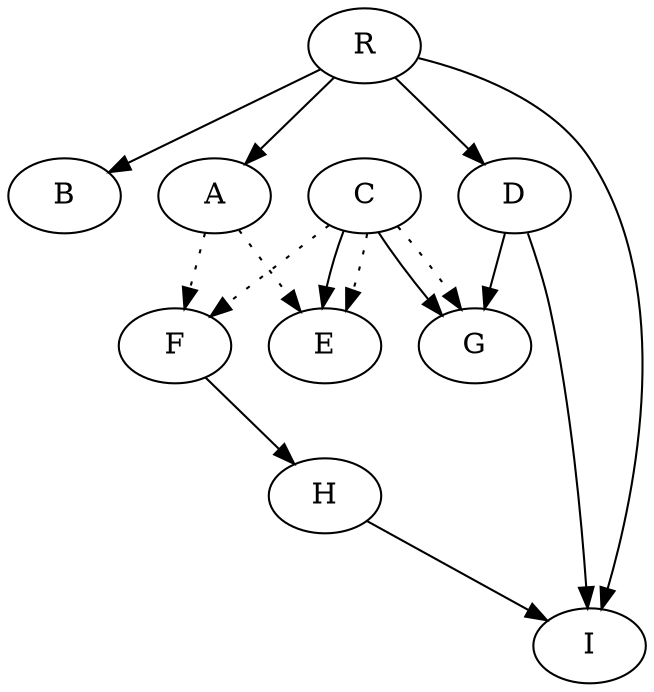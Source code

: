 digraph Cafe {
"App.main" [label="R" pos="0,5!"];
"Cafe.addRecipe" [label="A" pos="-2,4!"];
"Cafe.removeRecipe" [label="B" pos="-1,4!"];
"Cafe.placeOrder" [label="C" pos="0,4!"];
"Cafe.printMenu" [label="D" pos="1,4!"];
"Cafe.findRecipe" [label="E" pos="-1,3!"];
"Cafe.printPendingOrders" [label="F" pos="0,3!"];
"Recipe.getPrice" [label="G" pos="1,3!"];
"Order.toString" [label="H" pos="1,2!"];
"Recipe.getName" [label="I" pos="2,4!"];

"App.main" -> "Cafe.addRecipe";
"App.main" -> "Cafe.removeRecipe";
"App.main" -> "Recipe.getName";
"App.main" -> "Cafe.printMenu";
"Cafe.printPendingOrders" -> "Order.toString";
"Order.toString" -> "Recipe.getName";
"Cafe.printMenu" -> "Recipe.getName";
"Cafe.printMenu" -> "Recipe.getPrice";
"Cafe.placeOrder" -> "Cafe.findRecipe";
"Cafe.placeOrder" -> "Recipe.getPrice";

 "Cafe.placeOrder" -> "Cafe.findRecipe"[style="dotted"];
 "Cafe.addRecipe" -> "Cafe.findRecipe"[style="dotted"];
 "Cafe.addRecipe" -> "Cafe.printPendingOrders"[style="dotted"];
 "Cafe.placeOrder" -> "Recipe.getPrice"[style="dotted"];
 "Cafe.placeOrder" -> "Cafe.printPendingOrders"[style="dotted"];

//Y [label=Y pos="3,2.5!"];
//"App.main" -> Y;
//"Recipe.getName" -> Y;
//"Recipe.getPrice" -> Y;
//"Cafe.addRecipe" -> Y;
//"Cafe.removeRecipe" -> Y;
//"Cafe.printPendingOrders" -> Y;
//"Order.toString" -> Y;
//"Cafe.printMenu" -> Y;
//"Cafe.placeOrder" -> Y;
//"Cafe.findRecipe" -> Y;
}